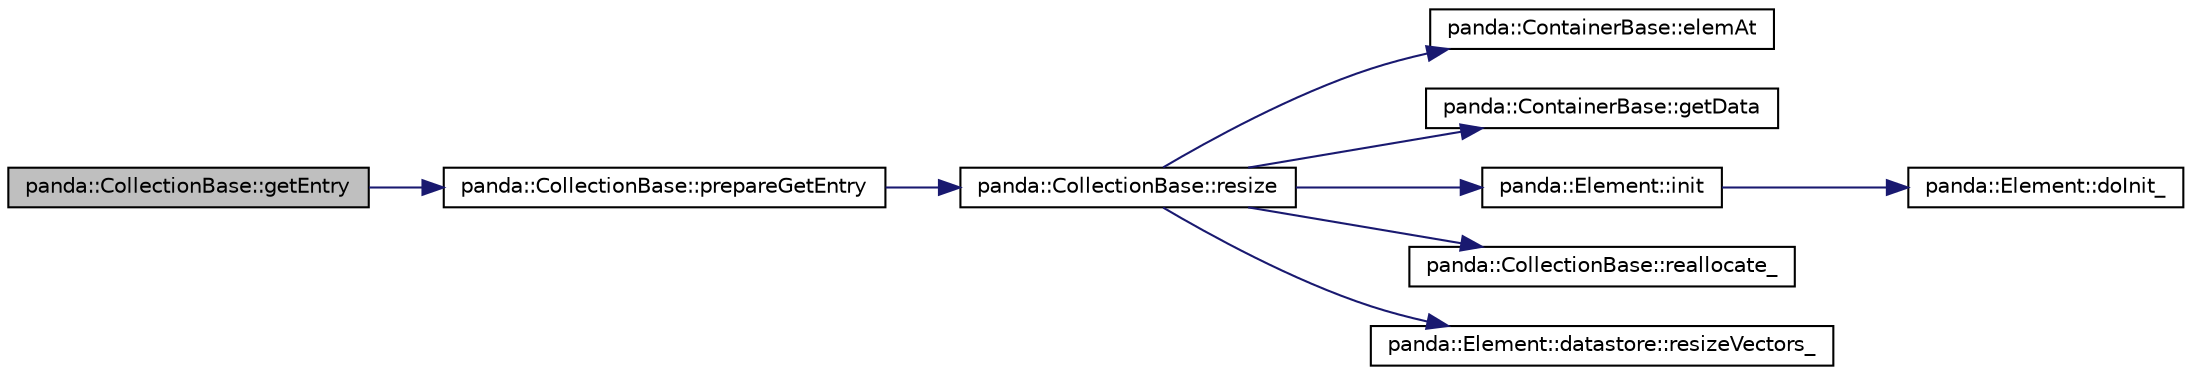 digraph G
{
  edge [fontname="Helvetica",fontsize="10",labelfontname="Helvetica",labelfontsize="10"];
  node [fontname="Helvetica",fontsize="10",shape=record];
  rankdir=LR;
  Node1 [label="panda::CollectionBase::getEntry",height=0.2,width=0.4,color="black", fillcolor="grey75", style="filled" fontcolor="black"];
  Node1 -> Node2 [color="midnightblue",fontsize="10",style="solid"];
  Node2 [label="panda::CollectionBase::prepareGetEntry",height=0.2,width=0.4,color="black", fillcolor="white", style="filled",URL="$classpanda_1_1CollectionBase.html#a217c39578bc5e0e7e2b6ebf44bf93cdd",tooltip="Run a look-ahead of the entry to determine the collection resize."];
  Node2 -> Node3 [color="midnightblue",fontsize="10",style="solid"];
  Node3 [label="panda::CollectionBase::resize",height=0.2,width=0.4,color="black", fillcolor="white", style="filled",URL="$classpanda_1_1CollectionBase.html#a3ec014ac2da87bb755afbea0822621cc",tooltip="Resize the container."];
  Node3 -> Node4 [color="midnightblue",fontsize="10",style="solid"];
  Node4 [label="panda::ContainerBase::elemAt",height=0.2,width=0.4,color="black", fillcolor="white", style="filled",URL="$classpanda_1_1ContainerBase.html#a486ab175342124d641c3ec47dea84a5e"];
  Node3 -> Node5 [color="midnightblue",fontsize="10",style="solid"];
  Node5 [label="panda::ContainerBase::getData",height=0.2,width=0.4,color="black", fillcolor="white", style="filled",URL="$classpanda_1_1ContainerBase.html#adbb8e159edc835222dc6485291d3830d"];
  Node3 -> Node6 [color="midnightblue",fontsize="10",style="solid"];
  Node6 [label="panda::Element::init",height=0.2,width=0.4,color="black", fillcolor="white", style="filled",URL="$classpanda_1_1Element.html#a5f48aa34efdae52533235d9703814de1",tooltip="Reset the object state."];
  Node6 -> Node7 [color="midnightblue",fontsize="10",style="solid"];
  Node7 [label="panda::Element::doInit_",height=0.2,width=0.4,color="black", fillcolor="white", style="filled",URL="$classpanda_1_1Element.html#a374af043de4cf724fb6f640644ec35dc"];
  Node3 -> Node8 [color="midnightblue",fontsize="10",style="solid"];
  Node8 [label="panda::CollectionBase::reallocate_",height=0.2,width=0.4,color="black", fillcolor="white", style="filled",URL="$classpanda_1_1CollectionBase.html#a89b2268e4b665eb8f1fa5b54d4c61c32"];
  Node3 -> Node9 [color="midnightblue",fontsize="10",style="solid"];
  Node9 [label="panda::Element::datastore::resizeVectors_",height=0.2,width=0.4,color="black", fillcolor="white", style="filled",URL="$structpanda_1_1Element_1_1datastore.html#a4696a188a70355c43a5482f895433230",tooltip="Override when there are vector members."];
}
